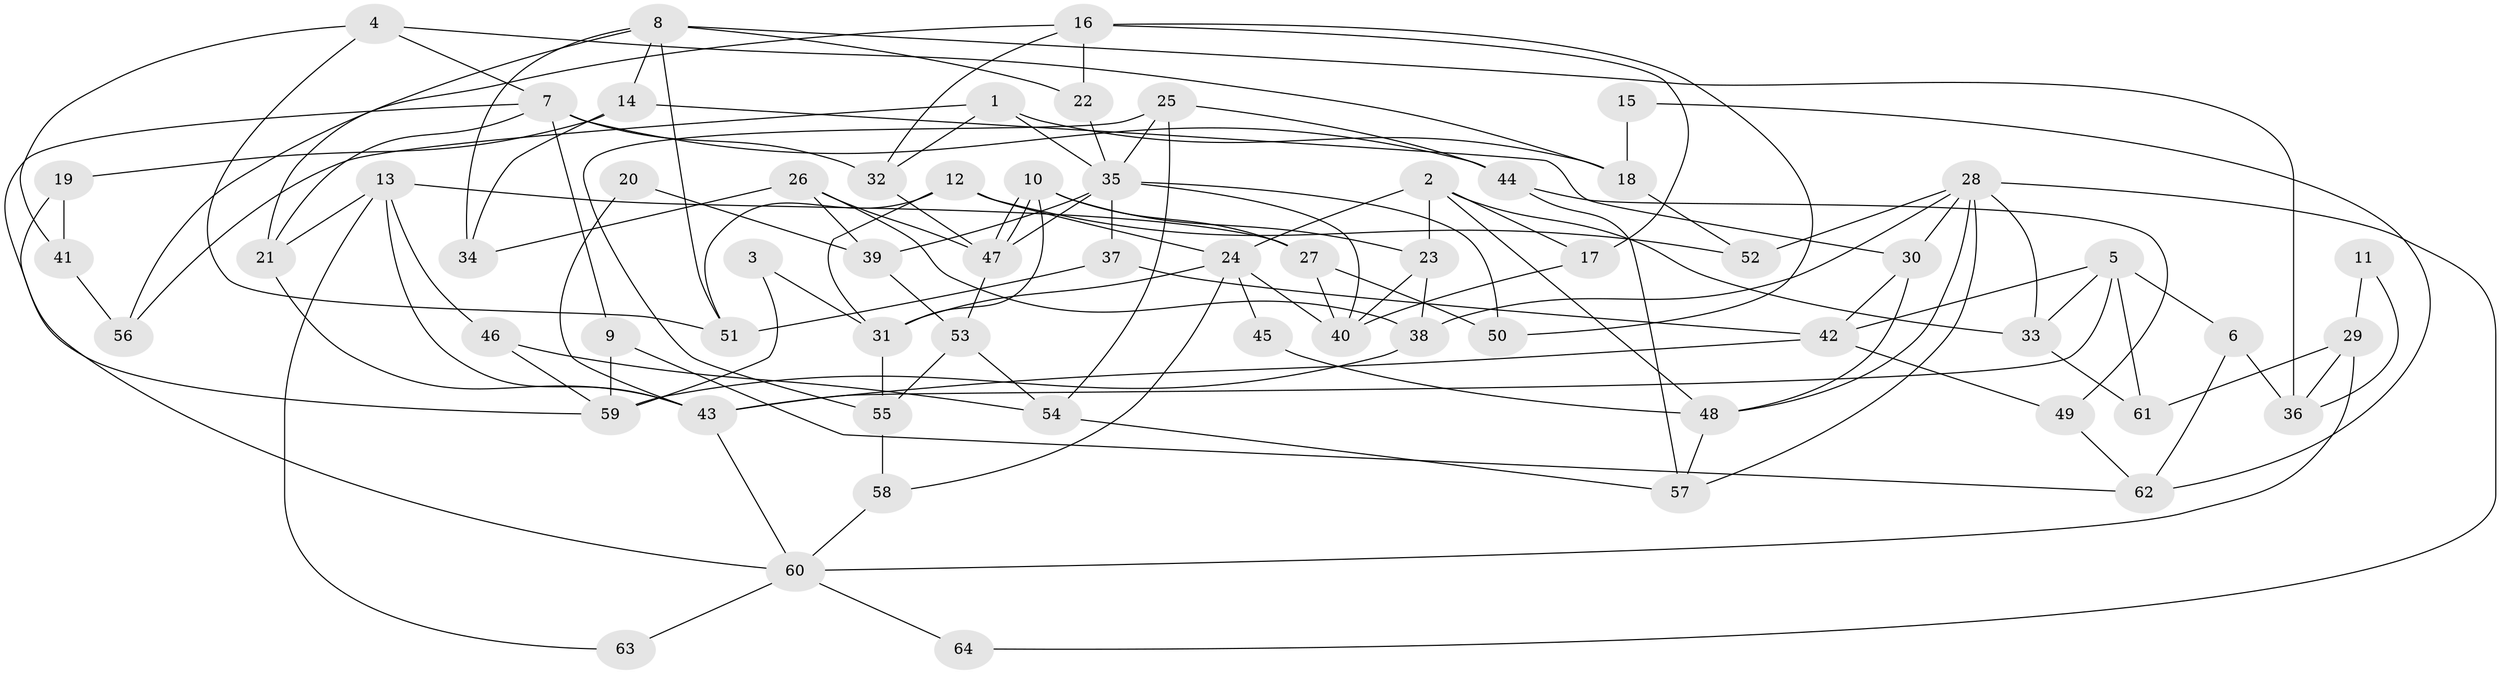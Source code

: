 // coarse degree distribution, {4: 0.2564102564102564, 6: 0.20512820512820512, 5: 0.20512820512820512, 7: 0.07692307692307693, 3: 0.15384615384615385, 2: 0.05128205128205128, 8: 0.02564102564102564, 9: 0.02564102564102564}
// Generated by graph-tools (version 1.1) at 2025/52/02/27/25 19:52:04]
// undirected, 64 vertices, 128 edges
graph export_dot {
graph [start="1"]
  node [color=gray90,style=filled];
  1;
  2;
  3;
  4;
  5;
  6;
  7;
  8;
  9;
  10;
  11;
  12;
  13;
  14;
  15;
  16;
  17;
  18;
  19;
  20;
  21;
  22;
  23;
  24;
  25;
  26;
  27;
  28;
  29;
  30;
  31;
  32;
  33;
  34;
  35;
  36;
  37;
  38;
  39;
  40;
  41;
  42;
  43;
  44;
  45;
  46;
  47;
  48;
  49;
  50;
  51;
  52;
  53;
  54;
  55;
  56;
  57;
  58;
  59;
  60;
  61;
  62;
  63;
  64;
  1 -- 32;
  1 -- 35;
  1 -- 18;
  1 -- 56;
  2 -- 24;
  2 -- 17;
  2 -- 23;
  2 -- 33;
  2 -- 48;
  3 -- 59;
  3 -- 31;
  4 -- 41;
  4 -- 7;
  4 -- 18;
  4 -- 51;
  5 -- 33;
  5 -- 43;
  5 -- 6;
  5 -- 42;
  5 -- 61;
  6 -- 36;
  6 -- 62;
  7 -- 59;
  7 -- 44;
  7 -- 9;
  7 -- 21;
  7 -- 32;
  8 -- 14;
  8 -- 51;
  8 -- 22;
  8 -- 34;
  8 -- 36;
  8 -- 56;
  9 -- 59;
  9 -- 62;
  10 -- 47;
  10 -- 47;
  10 -- 23;
  10 -- 27;
  10 -- 31;
  11 -- 29;
  11 -- 36;
  12 -- 24;
  12 -- 52;
  12 -- 31;
  12 -- 51;
  13 -- 27;
  13 -- 21;
  13 -- 43;
  13 -- 46;
  13 -- 63;
  14 -- 34;
  14 -- 30;
  14 -- 19;
  15 -- 18;
  15 -- 62;
  16 -- 21;
  16 -- 50;
  16 -- 17;
  16 -- 22;
  16 -- 32;
  17 -- 40;
  18 -- 52;
  19 -- 60;
  19 -- 41;
  20 -- 39;
  20 -- 43;
  21 -- 43;
  22 -- 35;
  23 -- 38;
  23 -- 40;
  24 -- 31;
  24 -- 40;
  24 -- 45;
  24 -- 58;
  25 -- 35;
  25 -- 55;
  25 -- 44;
  25 -- 54;
  26 -- 39;
  26 -- 47;
  26 -- 34;
  26 -- 38;
  27 -- 40;
  27 -- 50;
  28 -- 30;
  28 -- 57;
  28 -- 33;
  28 -- 38;
  28 -- 48;
  28 -- 52;
  28 -- 64;
  29 -- 61;
  29 -- 60;
  29 -- 36;
  30 -- 48;
  30 -- 42;
  31 -- 55;
  32 -- 47;
  33 -- 61;
  35 -- 47;
  35 -- 37;
  35 -- 39;
  35 -- 40;
  35 -- 50;
  37 -- 51;
  37 -- 42;
  38 -- 59;
  39 -- 53;
  41 -- 56;
  42 -- 43;
  42 -- 49;
  43 -- 60;
  44 -- 49;
  44 -- 57;
  45 -- 48;
  46 -- 54;
  46 -- 59;
  47 -- 53;
  48 -- 57;
  49 -- 62;
  53 -- 54;
  53 -- 55;
  54 -- 57;
  55 -- 58;
  58 -- 60;
  60 -- 63;
  60 -- 64;
}
